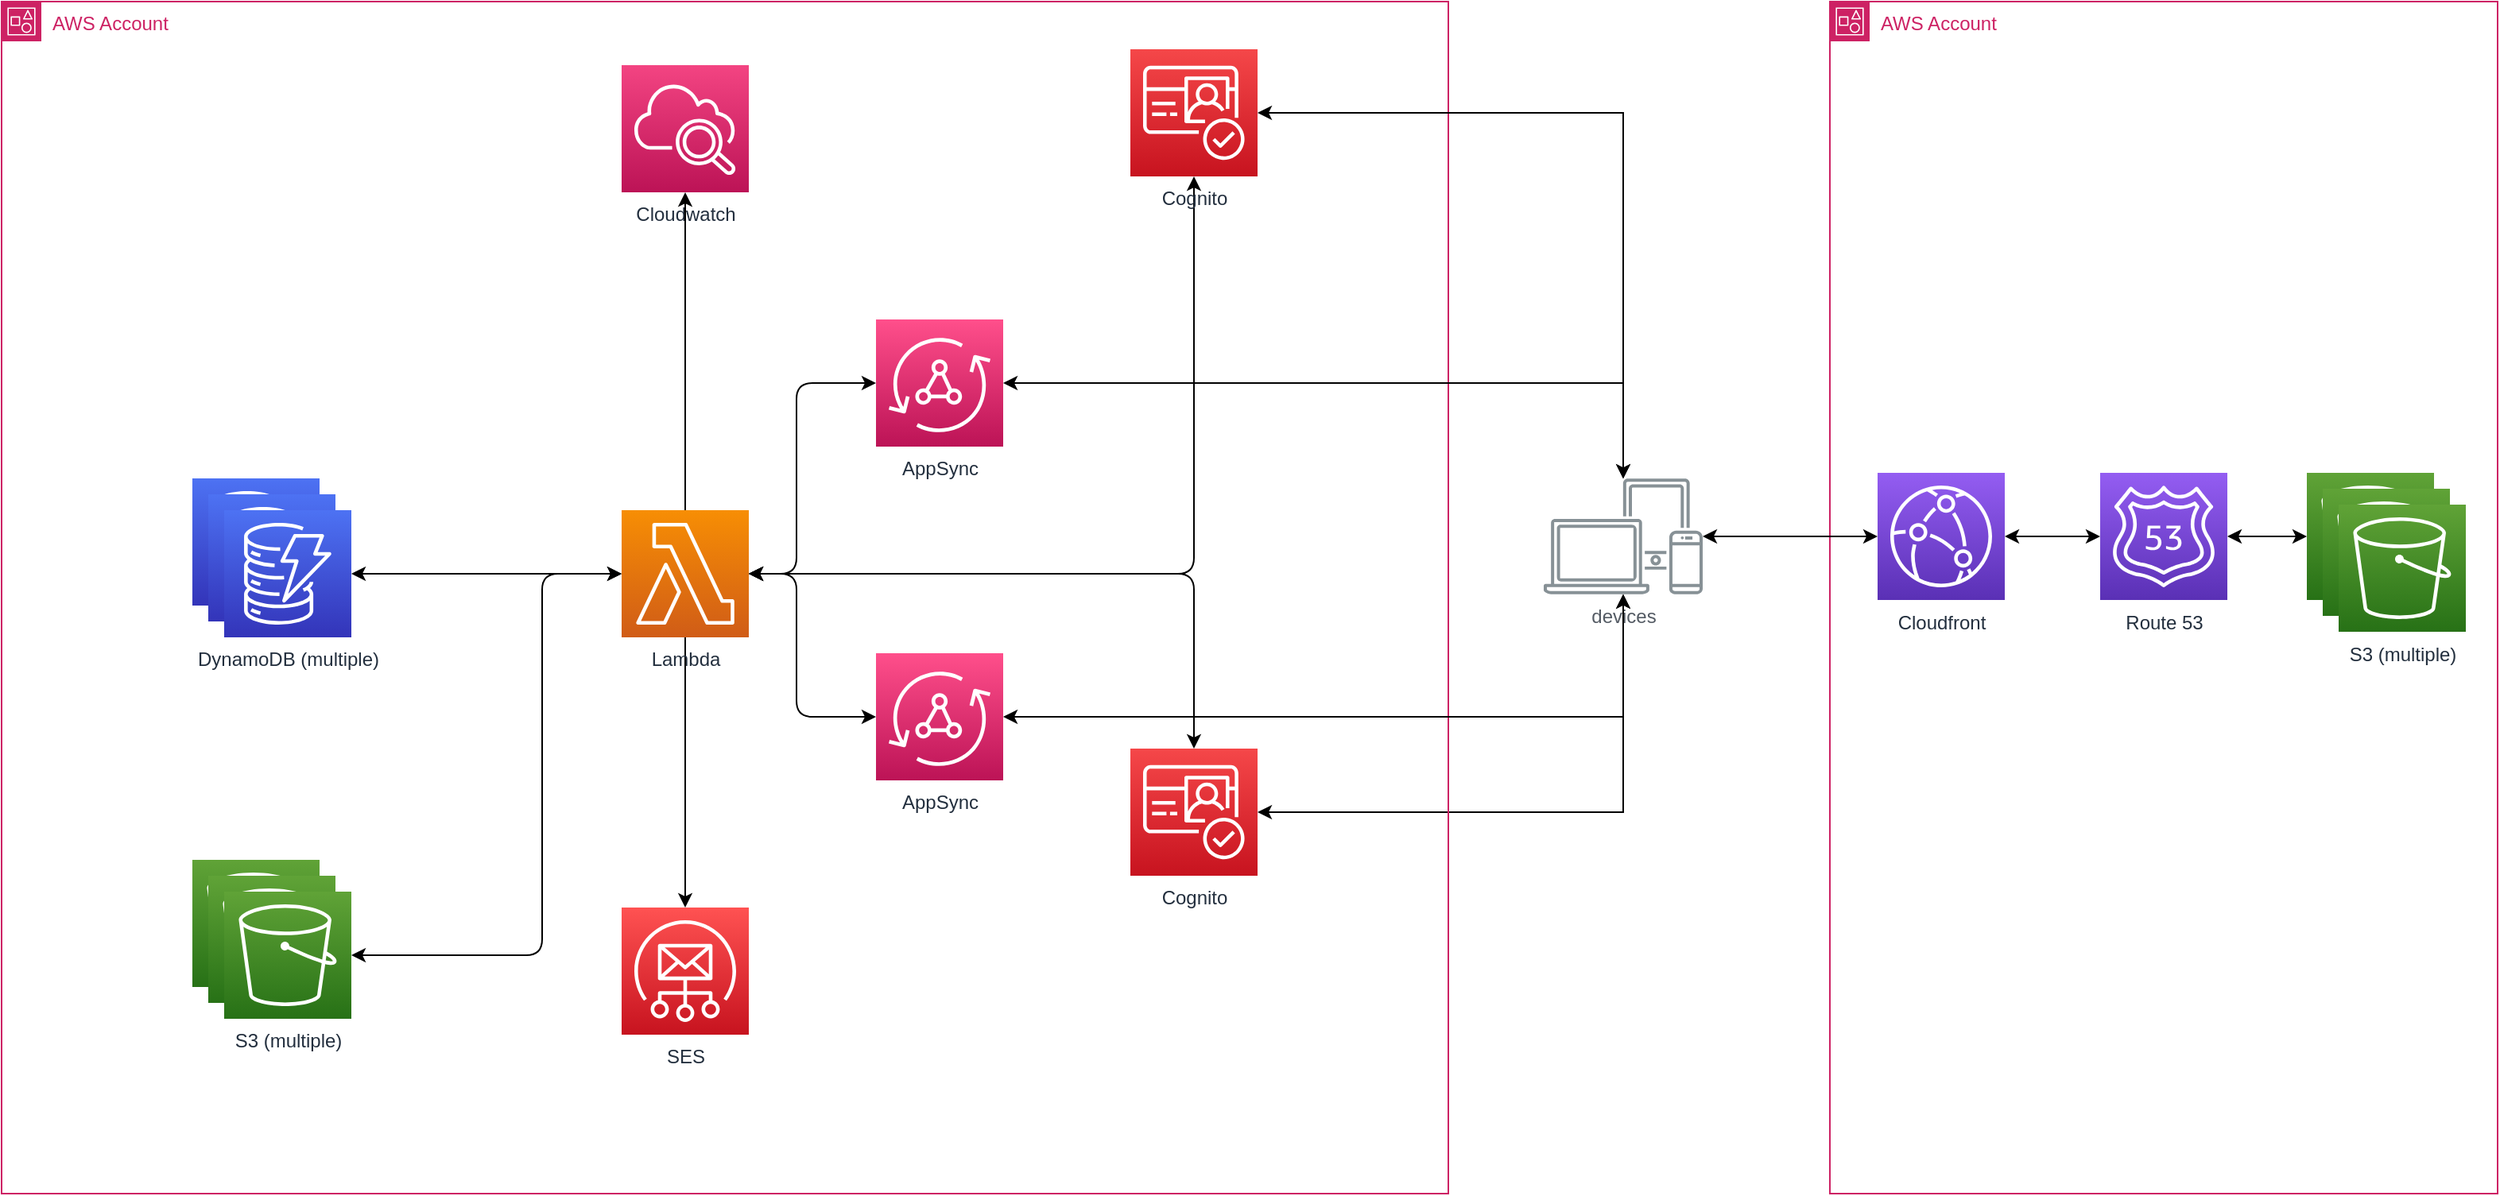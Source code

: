 <mxfile version="20.5.3" type="github"><diagram id="dn2UlQqbwiMw_BCIW90u" name="Seite-1"><mxGraphModel dx="1751" dy="1693" grid="1" gridSize="10" guides="1" tooltips="1" connect="1" arrows="1" fold="1" page="1" pageScale="1" pageWidth="2600" pageHeight="2600" math="0" shadow="0"><root><mxCell id="0"/><mxCell id="1" parent="0"/><mxCell id="oLW3K3FvKDbr780vEjc1-33" style="edgeStyle=orthogonalEdgeStyle;rounded=0;orthogonalLoop=1;jettySize=auto;html=1;entryX=1;entryY=0.5;entryDx=0;entryDy=0;entryPerimeter=0;startArrow=classic;startFill=1;" parent="1" source="oLW3K3FvKDbr780vEjc1-10" target="oLW3K3FvKDbr780vEjc1-1" edge="1"><mxGeometry relative="1" as="geometry"><Array as="points"><mxPoint x="1990" y="1460"/></Array></mxGeometry></mxCell><mxCell id="oLW3K3FvKDbr780vEjc1-10" value="devices" style="sketch=0;outlineConnect=0;gradientColor=none;fontColor=#545B64;strokeColor=none;fillColor=#879196;dashed=0;verticalLabelPosition=bottom;verticalAlign=top;align=center;html=1;fontSize=12;fontStyle=0;aspect=fixed;shape=mxgraph.aws4.illustration_devices;pointerEvents=1" parent="1" vertex="1"><mxGeometry x="1940" y="1250" width="100" height="73" as="geometry"/></mxCell><mxCell id="oLW3K3FvKDbr780vEjc1-12" value="AWS Account" style="points=[[0,0],[0.25,0],[0.5,0],[0.75,0],[1,0],[1,0.25],[1,0.5],[1,0.75],[1,1],[0.75,1],[0.5,1],[0.25,1],[0,1],[0,0.75],[0,0.5],[0,0.25]];outlineConnect=0;gradientColor=none;html=1;whiteSpace=wrap;fontSize=12;fontStyle=0;container=1;pointerEvents=0;collapsible=0;recursiveResize=0;shape=mxgraph.aws4.group;grIcon=mxgraph.aws4.group_account;strokeColor=#CD2264;fillColor=none;verticalAlign=top;align=left;spacingLeft=30;fontColor=#CD2264;dashed=0;" parent="1" vertex="1"><mxGeometry x="970" y="950" width="910" height="750" as="geometry"/></mxCell><mxCell id="oLW3K3FvKDbr780vEjc1-9" value="Cloudwatch" style="sketch=0;points=[[0,0,0],[0.25,0,0],[0.5,0,0],[0.75,0,0],[1,0,0],[0,1,0],[0.25,1,0],[0.5,1,0],[0.75,1,0],[1,1,0],[0,0.25,0],[0,0.5,0],[0,0.75,0],[1,0.25,0],[1,0.5,0],[1,0.75,0]];points=[[0,0,0],[0.25,0,0],[0.5,0,0],[0.75,0,0],[1,0,0],[0,1,0],[0.25,1,0],[0.5,1,0],[0.75,1,0],[1,1,0],[0,0.25,0],[0,0.5,0],[0,0.75,0],[1,0.25,0],[1,0.5,0],[1,0.75,0]];outlineConnect=0;fontColor=#232F3E;gradientColor=#F34482;gradientDirection=north;fillColor=#BC1356;strokeColor=#ffffff;dashed=0;verticalLabelPosition=bottom;verticalAlign=top;align=center;html=1;fontSize=12;fontStyle=0;aspect=fixed;shape=mxgraph.aws4.resourceIcon;resIcon=mxgraph.aws4.cloudwatch_2;" parent="oLW3K3FvKDbr780vEjc1-12" vertex="1"><mxGeometry x="390" y="40" width="80" height="80" as="geometry"/></mxCell><mxCell id="oLW3K3FvKDbr780vEjc1-43" style="edgeStyle=orthogonalEdgeStyle;rounded=1;orthogonalLoop=1;jettySize=auto;html=1;entryX=1;entryY=0.5;entryDx=0;entryDy=0;entryPerimeter=0;startArrow=classic;startFill=1;" parent="oLW3K3FvKDbr780vEjc1-12" source="oLW3K3FvKDbr780vEjc1-1" target="oLW3K3FvKDbr780vEjc1-4" edge="1"><mxGeometry relative="1" as="geometry"><Array as="points"><mxPoint x="750" y="360"/></Array></mxGeometry></mxCell><mxCell id="oLW3K3FvKDbr780vEjc1-1" value="Cognito" style="sketch=0;points=[[0,0,0],[0.25,0,0],[0.5,0,0],[0.75,0,0],[1,0,0],[0,1,0],[0.25,1,0],[0.5,1,0],[0.75,1,0],[1,1,0],[0,0.25,0],[0,0.5,0],[0,0.75,0],[1,0.25,0],[1,0.5,0],[1,0.75,0]];outlineConnect=0;fontColor=#232F3E;gradientColor=#F54749;gradientDirection=north;fillColor=#C7131F;strokeColor=#ffffff;dashed=0;verticalLabelPosition=bottom;verticalAlign=top;align=center;html=1;fontSize=12;fontStyle=0;aspect=fixed;shape=mxgraph.aws4.resourceIcon;resIcon=mxgraph.aws4.cognito;" parent="oLW3K3FvKDbr780vEjc1-12" vertex="1"><mxGeometry x="710" y="470" width="80" height="80" as="geometry"/></mxCell><mxCell id="oLW3K3FvKDbr780vEjc1-51" style="edgeStyle=orthogonalEdgeStyle;rounded=1;orthogonalLoop=1;jettySize=auto;html=1;entryX=1;entryY=0.5;entryDx=0;entryDy=0;entryPerimeter=0;startArrow=classic;startFill=1;exitX=0;exitY=0.5;exitDx=0;exitDy=0;exitPerimeter=0;" parent="oLW3K3FvKDbr780vEjc1-12" source="oLW3K3FvKDbr780vEjc1-8" target="oLW3K3FvKDbr780vEjc1-4" edge="1"><mxGeometry relative="1" as="geometry"><Array as="points"><mxPoint x="500" y="240"/><mxPoint x="500" y="360"/></Array></mxGeometry></mxCell><mxCell id="oLW3K3FvKDbr780vEjc1-8" value="AppSync" style="sketch=0;points=[[0,0,0],[0.25,0,0],[0.5,0,0],[0.75,0,0],[1,0,0],[0,1,0],[0.25,1,0],[0.5,1,0],[0.75,1,0],[1,1,0],[0,0.25,0],[0,0.5,0],[0,0.75,0],[1,0.25,0],[1,0.5,0],[1,0.75,0]];outlineConnect=0;fontColor=#232F3E;gradientColor=#FF4F8B;gradientDirection=north;fillColor=#BC1356;strokeColor=#ffffff;dashed=0;verticalLabelPosition=bottom;verticalAlign=top;align=center;html=1;fontSize=12;fontStyle=0;aspect=fixed;shape=mxgraph.aws4.resourceIcon;resIcon=mxgraph.aws4.appsync;" parent="oLW3K3FvKDbr780vEjc1-12" vertex="1"><mxGeometry x="550" y="200" width="80" height="80" as="geometry"/></mxCell><mxCell id="oLW3K3FvKDbr780vEjc1-7" value="" style="sketch=0;points=[[0,0,0],[0.25,0,0],[0.5,0,0],[0.75,0,0],[1,0,0],[0,1,0],[0.25,1,0],[0.5,1,0],[0.75,1,0],[1,1,0],[0,0.25,0],[0,0.5,0],[0,0.75,0],[1,0.25,0],[1,0.5,0],[1,0.75,0]];outlineConnect=0;fontColor=#232F3E;gradientColor=#4D72F3;gradientDirection=north;fillColor=#3334B9;strokeColor=#ffffff;dashed=0;verticalLabelPosition=bottom;verticalAlign=top;align=center;html=1;fontSize=12;fontStyle=0;aspect=fixed;shape=mxgraph.aws4.resourceIcon;resIcon=mxgraph.aws4.dynamodb;" parent="oLW3K3FvKDbr780vEjc1-12" vertex="1"><mxGeometry x="120" y="300" width="80" height="80" as="geometry"/></mxCell><mxCell id="oLW3K3FvKDbr780vEjc1-11" value="SES" style="sketch=0;points=[[0,0,0],[0.25,0,0],[0.5,0,0],[0.75,0,0],[1,0,0],[0,1,0],[0.25,1,0],[0.5,1,0],[0.75,1,0],[1,1,0],[0,0.25,0],[0,0.5,0],[0,0.75,0],[1,0.25,0],[1,0.5,0],[1,0.75,0]];outlineConnect=0;fontColor=#232F3E;gradientColor=#FF5252;gradientDirection=north;fillColor=#C7131F;strokeColor=#ffffff;dashed=0;verticalLabelPosition=bottom;verticalAlign=top;align=center;html=1;fontSize=12;fontStyle=0;aspect=fixed;shape=mxgraph.aws4.resourceIcon;resIcon=mxgraph.aws4.simple_email_service;" parent="oLW3K3FvKDbr780vEjc1-12" vertex="1"><mxGeometry x="390" y="570" width="80" height="80" as="geometry"/></mxCell><mxCell id="oLW3K3FvKDbr780vEjc1-20" value="" style="sketch=0;points=[[0,0,0],[0.25,0,0],[0.5,0,0],[0.75,0,0],[1,0,0],[0,1,0],[0.25,1,0],[0.5,1,0],[0.75,1,0],[1,1,0],[0,0.25,0],[0,0.5,0],[0,0.75,0],[1,0.25,0],[1,0.5,0],[1,0.75,0]];outlineConnect=0;fontColor=#232F3E;gradientColor=#60A337;gradientDirection=north;fillColor=#277116;strokeColor=#ffffff;dashed=0;verticalLabelPosition=bottom;verticalAlign=top;align=center;html=1;fontSize=12;fontStyle=0;aspect=fixed;shape=mxgraph.aws4.resourceIcon;resIcon=mxgraph.aws4.s3;shadow=0;" parent="oLW3K3FvKDbr780vEjc1-12" vertex="1"><mxGeometry x="120" y="540" width="80" height="80" as="geometry"/></mxCell><mxCell id="oLW3K3FvKDbr780vEjc1-52" style="edgeStyle=orthogonalEdgeStyle;rounded=1;orthogonalLoop=1;jettySize=auto;html=1;entryX=1;entryY=0.5;entryDx=0;entryDy=0;entryPerimeter=0;startArrow=classic;startFill=1;" parent="oLW3K3FvKDbr780vEjc1-12" source="oLW3K3FvKDbr780vEjc1-22" target="oLW3K3FvKDbr780vEjc1-4" edge="1"><mxGeometry relative="1" as="geometry"><Array as="points"><mxPoint x="500" y="450"/><mxPoint x="500" y="360"/></Array></mxGeometry></mxCell><mxCell id="oLW3K3FvKDbr780vEjc1-22" value="AppSync" style="sketch=0;points=[[0,0,0],[0.25,0,0],[0.5,0,0],[0.75,0,0],[1,0,0],[0,1,0],[0.25,1,0],[0.5,1,0],[0.75,1,0],[1,1,0],[0,0.25,0],[0,0.5,0],[0,0.75,0],[1,0.25,0],[1,0.5,0],[1,0.75,0]];outlineConnect=0;fontColor=#232F3E;gradientColor=#FF4F8B;gradientDirection=north;fillColor=#BC1356;strokeColor=#ffffff;dashed=0;verticalLabelPosition=bottom;verticalAlign=top;align=center;html=1;fontSize=12;fontStyle=0;aspect=fixed;shape=mxgraph.aws4.resourceIcon;resIcon=mxgraph.aws4.appsync;" parent="oLW3K3FvKDbr780vEjc1-12" vertex="1"><mxGeometry x="550" y="410" width="80" height="80" as="geometry"/></mxCell><mxCell id="oLW3K3FvKDbr780vEjc1-42" style="edgeStyle=orthogonalEdgeStyle;rounded=1;orthogonalLoop=1;jettySize=auto;html=1;entryX=1;entryY=0.5;entryDx=0;entryDy=0;entryPerimeter=0;startArrow=classic;startFill=1;" parent="oLW3K3FvKDbr780vEjc1-12" source="oLW3K3FvKDbr780vEjc1-29" target="oLW3K3FvKDbr780vEjc1-4" edge="1"><mxGeometry relative="1" as="geometry"><Array as="points"><mxPoint x="750" y="360"/></Array></mxGeometry></mxCell><mxCell id="oLW3K3FvKDbr780vEjc1-29" value="Cognito" style="sketch=0;points=[[0,0,0],[0.25,0,0],[0.5,0,0],[0.75,0,0],[1,0,0],[0,1,0],[0.25,1,0],[0.5,1,0],[0.75,1,0],[1,1,0],[0,0.25,0],[0,0.5,0],[0,0.75,0],[1,0.25,0],[1,0.5,0],[1,0.75,0]];outlineConnect=0;fontColor=#232F3E;gradientColor=#F54749;gradientDirection=north;fillColor=#C7131F;strokeColor=#ffffff;dashed=0;verticalLabelPosition=bottom;verticalAlign=top;align=center;html=1;fontSize=12;fontStyle=0;aspect=fixed;shape=mxgraph.aws4.resourceIcon;resIcon=mxgraph.aws4.cognito;" parent="oLW3K3FvKDbr780vEjc1-12" vertex="1"><mxGeometry x="710" y="30" width="80" height="80" as="geometry"/></mxCell><mxCell id="oLW3K3FvKDbr780vEjc1-38" style="edgeStyle=orthogonalEdgeStyle;rounded=1;orthogonalLoop=1;jettySize=auto;html=1;entryX=0.5;entryY=1;entryDx=0;entryDy=0;entryPerimeter=0;startArrow=none;startFill=0;" parent="oLW3K3FvKDbr780vEjc1-12" source="oLW3K3FvKDbr780vEjc1-4" target="oLW3K3FvKDbr780vEjc1-9" edge="1"><mxGeometry relative="1" as="geometry"><Array as="points"><mxPoint x="430" y="160"/><mxPoint x="430" y="160"/></Array></mxGeometry></mxCell><mxCell id="oLW3K3FvKDbr780vEjc1-41" style="edgeStyle=orthogonalEdgeStyle;rounded=0;orthogonalLoop=1;jettySize=auto;html=1;entryX=0.5;entryY=0;entryDx=0;entryDy=0;entryPerimeter=0;startArrow=none;startFill=0;" parent="oLW3K3FvKDbr780vEjc1-12" source="oLW3K3FvKDbr780vEjc1-4" target="oLW3K3FvKDbr780vEjc1-11" edge="1"><mxGeometry relative="1" as="geometry"/></mxCell><mxCell id="oLW3K3FvKDbr780vEjc1-4" value="Lambda" style="sketch=0;points=[[0,0,0],[0.25,0,0],[0.5,0,0],[0.75,0,0],[1,0,0],[0,1,0],[0.25,1,0],[0.5,1,0],[0.75,1,0],[1,1,0],[0,0.25,0],[0,0.5,0],[0,0.75,0],[1,0.25,0],[1,0.5,0],[1,0.75,0]];outlineConnect=0;fontColor=#232F3E;gradientColor=#F78E04;gradientDirection=north;fillColor=#D05C17;strokeColor=#ffffff;dashed=0;verticalLabelPosition=bottom;verticalAlign=top;align=center;html=1;fontSize=12;fontStyle=0;aspect=fixed;shape=mxgraph.aws4.resourceIcon;resIcon=mxgraph.aws4.lambda;" parent="oLW3K3FvKDbr780vEjc1-12" vertex="1"><mxGeometry x="390" y="320" width="80" height="80" as="geometry"/></mxCell><mxCell id="oLW3K3FvKDbr780vEjc1-15" value="AWS Account" style="points=[[0,0],[0.25,0],[0.5,0],[0.75,0],[1,0],[1,0.25],[1,0.5],[1,0.75],[1,1],[0.75,1],[0.5,1],[0.25,1],[0,1],[0,0.75],[0,0.5],[0,0.25]];outlineConnect=0;gradientColor=none;html=1;whiteSpace=wrap;fontSize=12;fontStyle=0;container=1;pointerEvents=0;collapsible=0;recursiveResize=0;shape=mxgraph.aws4.group;grIcon=mxgraph.aws4.group_account;strokeColor=#CD2264;fillColor=none;verticalAlign=top;align=left;spacingLeft=30;fontColor=#CD2264;dashed=0;" parent="1" vertex="1"><mxGeometry x="2120" y="950" width="420" height="750" as="geometry"/></mxCell><mxCell id="oLW3K3FvKDbr780vEjc1-45" style="edgeStyle=orthogonalEdgeStyle;rounded=0;orthogonalLoop=1;jettySize=auto;html=1;startArrow=classic;startFill=1;" parent="oLW3K3FvKDbr780vEjc1-15" source="oLW3K3FvKDbr780vEjc1-2" target="oLW3K3FvKDbr780vEjc1-32" edge="1"><mxGeometry relative="1" as="geometry"/></mxCell><mxCell id="oLW3K3FvKDbr780vEjc1-2" value="Route 53" style="sketch=0;points=[[0,0,0],[0.25,0,0],[0.5,0,0],[0.75,0,0],[1,0,0],[0,1,0],[0.25,1,0],[0.5,1,0],[0.75,1,0],[1,1,0],[0,0.25,0],[0,0.5,0],[0,0.75,0],[1,0.25,0],[1,0.5,0],[1,0.75,0]];outlineConnect=0;fontColor=#232F3E;gradientColor=#945DF2;gradientDirection=north;fillColor=#5A30B5;strokeColor=#ffffff;dashed=0;verticalLabelPosition=bottom;verticalAlign=top;align=center;html=1;fontSize=12;fontStyle=0;aspect=fixed;shape=mxgraph.aws4.resourceIcon;resIcon=mxgraph.aws4.route_53;" parent="oLW3K3FvKDbr780vEjc1-15" vertex="1"><mxGeometry x="170" y="296.5" width="80" height="80" as="geometry"/></mxCell><mxCell id="oLW3K3FvKDbr780vEjc1-46" style="edgeStyle=orthogonalEdgeStyle;rounded=0;orthogonalLoop=1;jettySize=auto;html=1;entryX=1;entryY=0.5;entryDx=0;entryDy=0;entryPerimeter=0;startArrow=classic;startFill=1;" parent="oLW3K3FvKDbr780vEjc1-15" source="oLW3K3FvKDbr780vEjc1-30" target="oLW3K3FvKDbr780vEjc1-2" edge="1"><mxGeometry relative="1" as="geometry"/></mxCell><mxCell id="oLW3K3FvKDbr780vEjc1-30" value="" style="sketch=0;points=[[0,0,0],[0.25,0,0],[0.5,0,0],[0.75,0,0],[1,0,0],[0,1,0],[0.25,1,0],[0.5,1,0],[0.75,1,0],[1,1,0],[0,0.25,0],[0,0.5,0],[0,0.75,0],[1,0.25,0],[1,0.5,0],[1,0.75,0]];outlineConnect=0;fontColor=#232F3E;gradientColor=#60A337;gradientDirection=north;fillColor=#277116;strokeColor=#ffffff;dashed=0;verticalLabelPosition=bottom;verticalAlign=top;align=center;html=1;fontSize=12;fontStyle=0;aspect=fixed;shape=mxgraph.aws4.resourceIcon;resIcon=mxgraph.aws4.s3;shadow=0;" parent="oLW3K3FvKDbr780vEjc1-15" vertex="1"><mxGeometry x="300" y="296.5" width="80" height="80" as="geometry"/></mxCell><mxCell id="oLW3K3FvKDbr780vEjc1-32" value="Cloudfront" style="sketch=0;points=[[0,0,0],[0.25,0,0],[0.5,0,0],[0.75,0,0],[1,0,0],[0,1,0],[0.25,1,0],[0.5,1,0],[0.75,1,0],[1,1,0],[0,0.25,0],[0,0.5,0],[0,0.75,0],[1,0.25,0],[1,0.5,0],[1,0.75,0]];outlineConnect=0;fontColor=#232F3E;gradientColor=#945DF2;gradientDirection=north;fillColor=#5A30B5;strokeColor=#ffffff;dashed=0;verticalLabelPosition=bottom;verticalAlign=top;align=center;html=1;fontSize=12;fontStyle=0;aspect=fixed;shape=mxgraph.aws4.resourceIcon;resIcon=mxgraph.aws4.cloudfront;shadow=0;" parent="oLW3K3FvKDbr780vEjc1-15" vertex="1"><mxGeometry x="30" y="296.5" width="80" height="80" as="geometry"/></mxCell><mxCell id="oLW3K3FvKDbr780vEjc1-34" style="edgeStyle=orthogonalEdgeStyle;rounded=0;orthogonalLoop=1;jettySize=auto;html=1;startArrow=classic;startFill=1;" parent="1" source="oLW3K3FvKDbr780vEjc1-29" target="oLW3K3FvKDbr780vEjc1-10" edge="1"><mxGeometry relative="1" as="geometry"/></mxCell><mxCell id="oLW3K3FvKDbr780vEjc1-44" style="edgeStyle=orthogonalEdgeStyle;rounded=0;orthogonalLoop=1;jettySize=auto;html=1;startArrow=classic;startFill=1;" parent="1" source="oLW3K3FvKDbr780vEjc1-32" target="oLW3K3FvKDbr780vEjc1-10" edge="1"><mxGeometry relative="1" as="geometry"/></mxCell><mxCell id="oLW3K3FvKDbr780vEjc1-47" value="" style="sketch=0;points=[[0,0,0],[0.25,0,0],[0.5,0,0],[0.75,0,0],[1,0,0],[0,1,0],[0.25,1,0],[0.5,1,0],[0.75,1,0],[1,1,0],[0,0.25,0],[0,0.5,0],[0,0.75,0],[1,0.25,0],[1,0.5,0],[1,0.75,0]];outlineConnect=0;fontColor=#232F3E;gradientColor=#60A337;gradientDirection=north;fillColor=#277116;strokeColor=#ffffff;dashed=0;verticalLabelPosition=bottom;verticalAlign=top;align=center;html=1;fontSize=12;fontStyle=0;aspect=fixed;shape=mxgraph.aws4.resourceIcon;resIcon=mxgraph.aws4.s3;shadow=0;" parent="1" vertex="1"><mxGeometry x="2430" y="1256.5" width="80" height="80" as="geometry"/></mxCell><mxCell id="oLW3K3FvKDbr780vEjc1-48" value="S3 (multiple)" style="sketch=0;points=[[0,0,0],[0.25,0,0],[0.5,0,0],[0.75,0,0],[1,0,0],[0,1,0],[0.25,1,0],[0.5,1,0],[0.75,1,0],[1,1,0],[0,0.25,0],[0,0.5,0],[0,0.75,0],[1,0.25,0],[1,0.5,0],[1,0.75,0]];outlineConnect=0;fontColor=#232F3E;gradientColor=#60A337;gradientDirection=north;fillColor=#277116;strokeColor=#ffffff;dashed=0;verticalLabelPosition=bottom;verticalAlign=top;align=center;html=1;fontSize=12;fontStyle=0;aspect=fixed;shape=mxgraph.aws4.resourceIcon;resIcon=mxgraph.aws4.s3;shadow=0;" parent="1" vertex="1"><mxGeometry x="2440" y="1266.5" width="80" height="80" as="geometry"/></mxCell><mxCell id="oLW3K3FvKDbr780vEjc1-49" style="edgeStyle=orthogonalEdgeStyle;rounded=0;orthogonalLoop=1;jettySize=auto;html=1;startArrow=classic;startFill=1;" parent="1" source="oLW3K3FvKDbr780vEjc1-22" target="oLW3K3FvKDbr780vEjc1-10" edge="1"><mxGeometry relative="1" as="geometry"/></mxCell><mxCell id="oLW3K3FvKDbr780vEjc1-50" style="edgeStyle=orthogonalEdgeStyle;rounded=0;orthogonalLoop=1;jettySize=auto;html=1;startArrow=classic;startFill=1;" parent="1" source="oLW3K3FvKDbr780vEjc1-8" target="oLW3K3FvKDbr780vEjc1-10" edge="1"><mxGeometry relative="1" as="geometry"/></mxCell><mxCell id="oLW3K3FvKDbr780vEjc1-53" value="" style="sketch=0;points=[[0,0,0],[0.25,0,0],[0.5,0,0],[0.75,0,0],[1,0,0],[0,1,0],[0.25,1,0],[0.5,1,0],[0.75,1,0],[1,1,0],[0,0.25,0],[0,0.5,0],[0,0.75,0],[1,0.25,0],[1,0.5,0],[1,0.75,0]];outlineConnect=0;fontColor=#232F3E;gradientColor=#4D72F3;gradientDirection=north;fillColor=#3334B9;strokeColor=#ffffff;dashed=0;verticalLabelPosition=bottom;verticalAlign=top;align=center;html=1;fontSize=12;fontStyle=0;aspect=fixed;shape=mxgraph.aws4.resourceIcon;resIcon=mxgraph.aws4.dynamodb;" parent="1" vertex="1"><mxGeometry x="1100" y="1260" width="80" height="80" as="geometry"/></mxCell><mxCell id="oLW3K3FvKDbr780vEjc1-54" value="DynamoDB (multiple)" style="sketch=0;points=[[0,0,0],[0.25,0,0],[0.5,0,0],[0.75,0,0],[1,0,0],[0,1,0],[0.25,1,0],[0.5,1,0],[0.75,1,0],[1,1,0],[0,0.25,0],[0,0.5,0],[0,0.75,0],[1,0.25,0],[1,0.5,0],[1,0.75,0]];outlineConnect=0;fontColor=#232F3E;gradientColor=#4D72F3;gradientDirection=north;fillColor=#3334B9;strokeColor=#ffffff;dashed=0;verticalLabelPosition=bottom;verticalAlign=top;align=center;html=1;fontSize=12;fontStyle=0;aspect=fixed;shape=mxgraph.aws4.resourceIcon;resIcon=mxgraph.aws4.dynamodb;" parent="1" vertex="1"><mxGeometry x="1110" y="1270" width="80" height="80" as="geometry"/></mxCell><mxCell id="oLW3K3FvKDbr780vEjc1-55" value="" style="sketch=0;points=[[0,0,0],[0.25,0,0],[0.5,0,0],[0.75,0,0],[1,0,0],[0,1,0],[0.25,1,0],[0.5,1,0],[0.75,1,0],[1,1,0],[0,0.25,0],[0,0.5,0],[0,0.75,0],[1,0.25,0],[1,0.5,0],[1,0.75,0]];outlineConnect=0;fontColor=#232F3E;gradientColor=#60A337;gradientDirection=north;fillColor=#277116;strokeColor=#ffffff;dashed=0;verticalLabelPosition=bottom;verticalAlign=top;align=center;html=1;fontSize=12;fontStyle=0;aspect=fixed;shape=mxgraph.aws4.resourceIcon;resIcon=mxgraph.aws4.s3;shadow=0;" parent="1" vertex="1"><mxGeometry x="1100" y="1500" width="80" height="80" as="geometry"/></mxCell><mxCell id="oLW3K3FvKDbr780vEjc1-56" value="S3 (multiple)" style="sketch=0;points=[[0,0,0],[0.25,0,0],[0.5,0,0],[0.75,0,0],[1,0,0],[0,1,0],[0.25,1,0],[0.5,1,0],[0.75,1,0],[1,1,0],[0,0.25,0],[0,0.5,0],[0,0.75,0],[1,0.25,0],[1,0.5,0],[1,0.75,0]];outlineConnect=0;fontColor=#232F3E;gradientColor=#60A337;gradientDirection=north;fillColor=#277116;strokeColor=#ffffff;dashed=0;verticalLabelPosition=bottom;verticalAlign=top;align=center;html=1;fontSize=12;fontStyle=0;aspect=fixed;shape=mxgraph.aws4.resourceIcon;resIcon=mxgraph.aws4.s3;shadow=0;" parent="1" vertex="1"><mxGeometry x="1110" y="1510" width="80" height="80" as="geometry"/></mxCell><mxCell id="oLW3K3FvKDbr780vEjc1-39" style="edgeStyle=orthogonalEdgeStyle;rounded=1;orthogonalLoop=1;jettySize=auto;html=1;entryX=1;entryY=0.5;entryDx=0;entryDy=0;entryPerimeter=0;startArrow=classic;startFill=1;" parent="1" source="oLW3K3FvKDbr780vEjc1-4" target="oLW3K3FvKDbr780vEjc1-54" edge="1"><mxGeometry relative="1" as="geometry"/></mxCell><mxCell id="oLW3K3FvKDbr780vEjc1-40" style="edgeStyle=orthogonalEdgeStyle;rounded=1;orthogonalLoop=1;jettySize=auto;html=1;entryX=1;entryY=0.5;entryDx=0;entryDy=0;entryPerimeter=0;startArrow=classic;startFill=1;" parent="1" source="oLW3K3FvKDbr780vEjc1-4" target="oLW3K3FvKDbr780vEjc1-56" edge="1"><mxGeometry relative="1" as="geometry"><Array as="points"><mxPoint x="1310" y="1310"/><mxPoint x="1310" y="1550"/></Array></mxGeometry></mxCell></root></mxGraphModel></diagram></mxfile>